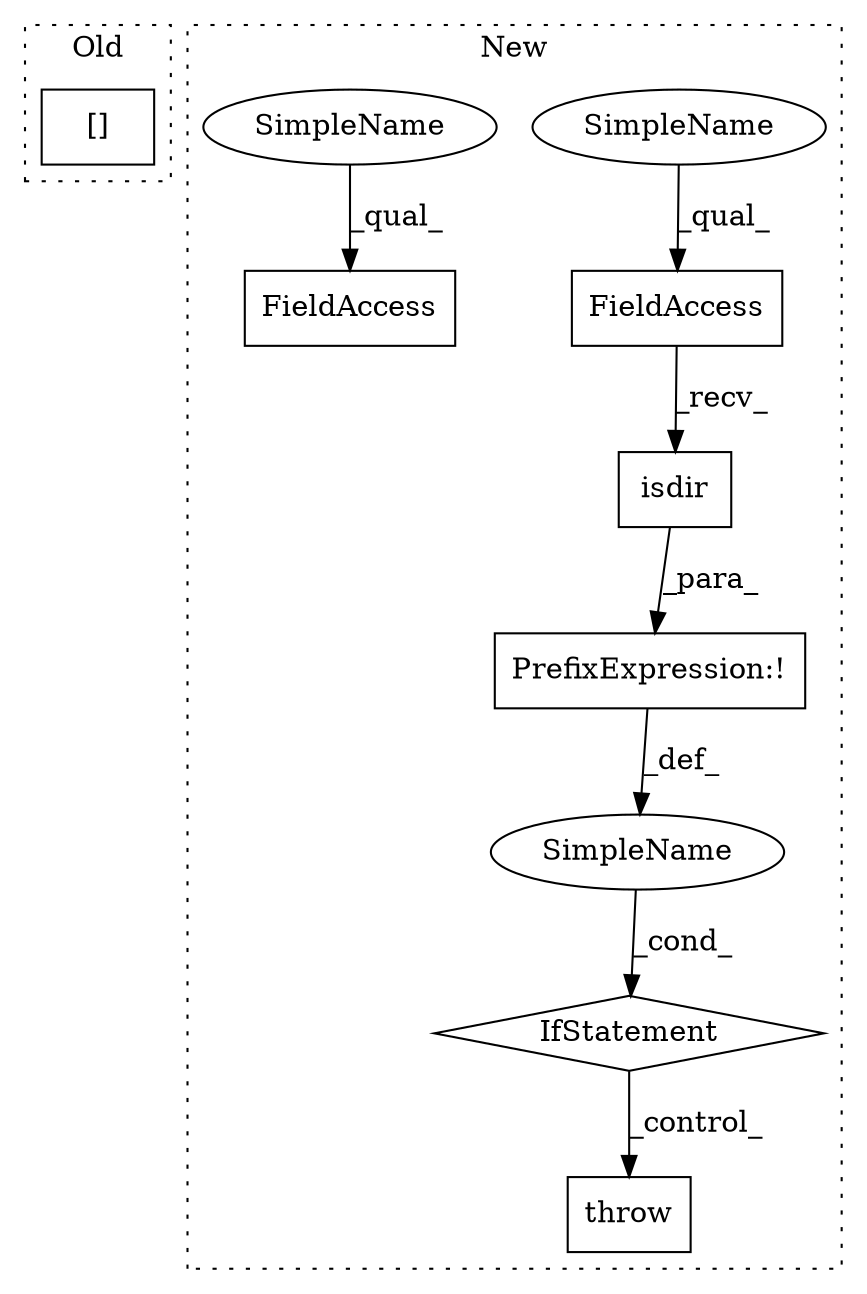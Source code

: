 digraph G {
subgraph cluster0 {
1 [label="[]" a="2" s="742,768" l="9,1" shape="box"];
label = "Old";
style="dotted";
}
subgraph cluster1 {
2 [label="isdir" a="32" s="911,954" l="6,1" shape="box"];
3 [label="FieldAccess" a="22" s="903" l="7" shape="box"];
4 [label="IfStatement" a="25" s="898,955" l="4,2" shape="diamond"];
5 [label="PrefixExpression:!" a="38" s="902" l="1" shape="box"];
6 [label="FieldAccess" a="22" s="917" l="7" shape="box"];
7 [label="SimpleName" a="42" s="" l="" shape="ellipse"];
8 [label="throw" a="53" s="967" l="6" shape="box"];
9 [label="SimpleName" a="42" s="903" l="2" shape="ellipse"];
10 [label="SimpleName" a="42" s="917" l="2" shape="ellipse"];
label = "New";
style="dotted";
}
2 -> 5 [label="_para_"];
3 -> 2 [label="_recv_"];
4 -> 8 [label="_control_"];
5 -> 7 [label="_def_"];
7 -> 4 [label="_cond_"];
9 -> 3 [label="_qual_"];
10 -> 6 [label="_qual_"];
}